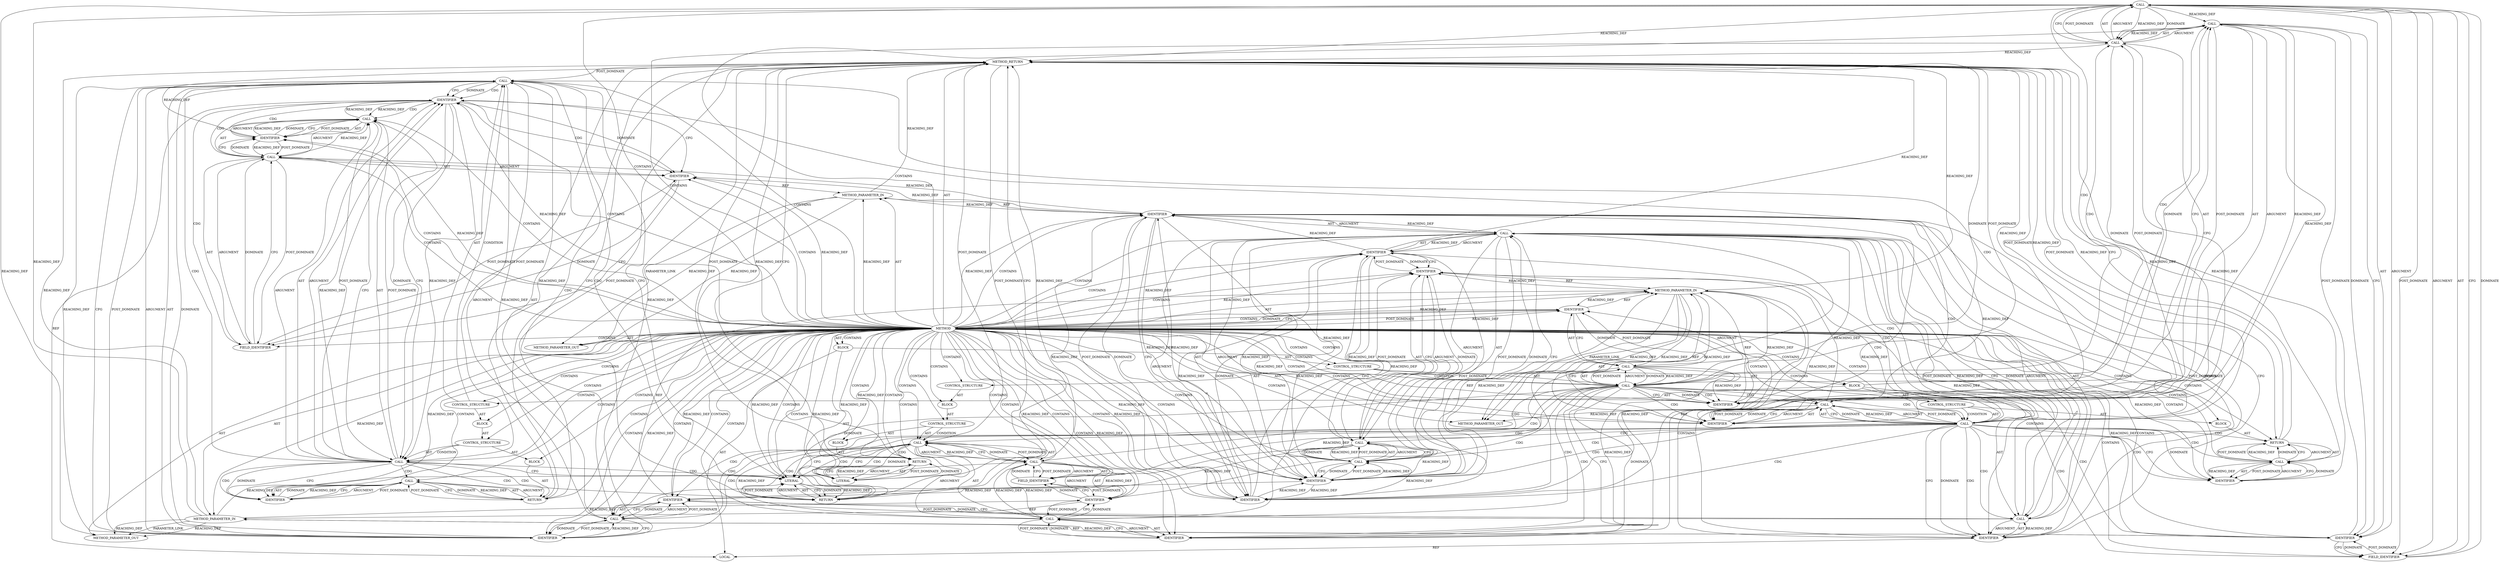 digraph {
  21655 [label=METHOD_PARAMETER_OUT ORDER=2 CODE="struct tls_msg *tlm" IS_VARIADIC=false COLUMN_NUMBER=56 LINE_NUMBER=1752 TYPE_FULL_NAME="tls_msg*" EVALUATION_STRATEGY="BY_VALUE" INDEX=2 NAME="tlm"]
  15660 [label=IDENTIFIER ORDER=1 ARGUMENT_INDEX=1 CODE="err" COLUMN_NUMBER=8 LINE_NUMBER=1765 TYPE_FULL_NAME="int" NAME="err"]
  15661 [label=CALL ORDER=2 ARGUMENT_INDEX=2 CODE="msg->msg_flags & MSG_CTRUNC" COLUMN_NUMBER=15 METHOD_FULL_NAME="<operator>.and" LINE_NUMBER=1765 TYPE_FULL_NAME="<empty>" DISPATCH_TYPE="STATIC_DISPATCH" SIGNATURE="" NAME="<operator>.and"]
  15653 [label=CALL ORDER=1 ARGUMENT_INDEX=-1 CODE="*control != TLS_RECORD_TYPE_DATA" COLUMN_NUMBER=7 METHOD_FULL_NAME="<operator>.notEquals" LINE_NUMBER=1764 TYPE_FULL_NAME="<empty>" DISPATCH_TYPE="STATIC_DISPATCH" SIGNATURE="" NAME="<operator>.notEquals"]
  15629 [label=CALL ORDER=1 ARGUMENT_INDEX=1 CODE="*control" COLUMN_NUMBER=3 METHOD_FULL_NAME="<operator>.indirection" LINE_NUMBER=1758 TYPE_FULL_NAME="<empty>" DISPATCH_TYPE="STATIC_DISPATCH" SIGNATURE="" NAME="<operator>.indirection"]
  15662 [label=CALL ORDER=1 ARGUMENT_INDEX=1 CODE="msg->msg_flags" COLUMN_NUMBER=15 METHOD_FULL_NAME="<operator>.indirectFieldAccess" LINE_NUMBER=1765 TYPE_FULL_NAME="<empty>" DISPATCH_TYPE="STATIC_DISPATCH" SIGNATURE="" NAME="<operator>.indirectFieldAccess"]
  15652 [label=CONTROL_STRUCTURE CONTROL_STRUCTURE_TYPE="IF" ORDER=4 PARSER_TYPE_NAME="CASTIfStatement" ARGUMENT_INDEX=-1 CODE="if (*control != TLS_RECORD_TYPE_DATA)" COLUMN_NUMBER=3 LINE_NUMBER=1764]
  15678 [label=FIELD_IDENTIFIER ORDER=2 ARGUMENT_INDEX=2 CODE="control" COLUMN_NUMBER=25 LINE_NUMBER=1768 CANONICAL_NAME="control"]
  15664 [label=FIELD_IDENTIFIER ORDER=2 ARGUMENT_INDEX=2 CODE="msg_flags" COLUMN_NUMBER=15 LINE_NUMBER=1765 CANONICAL_NAME="msg_flags"]
  15639 [label=RETURN ORDER=1 ARGUMENT_INDEX=1 CODE="return -EBADMSG;" COLUMN_NUMBER=4 LINE_NUMBER=1760]
  15623 [label=CONTROL_STRUCTURE CONTROL_STRUCTURE_TYPE="IF" ORDER=2 PARSER_TYPE_NAME="CASTIfStatement" ARGUMENT_INDEX=-1 CODE="if (!*control)" COLUMN_NUMBER=2 LINE_NUMBER=1757]
  15647 [label=IDENTIFIER ORDER=3 ARGUMENT_INDEX=3 CODE="TLS_GET_RECORD_TYPE" COLUMN_NUMBER=32 LINE_NUMBER=1762 TYPE_FULL_NAME="ANY" NAME="TLS_GET_RECORD_TYPE"]
  15634 [label=CONTROL_STRUCTURE CONTROL_STRUCTURE_TYPE="IF" ORDER=2 PARSER_TYPE_NAME="CASTIfStatement" ARGUMENT_INDEX=-1 CODE="if (!*control)" COLUMN_NUMBER=3 LINE_NUMBER=1759]
  15649 [label=CALL ORDER=1 ARGUMENT_INDEX=1 CODE="*control" COLUMN_NUMBER=18 METHOD_FULL_NAME="<operator>.indirection" LINE_NUMBER=1763 TYPE_FULL_NAME="<empty>" DISPATCH_TYPE="STATIC_DISPATCH" SIGNATURE="" NAME="<operator>.indirection"]
  15680 [label=RETURN ORDER=1 ARGUMENT_INDEX=-1 CODE="return 0;" COLUMN_NUMBER=3 LINE_NUMBER=1769]
  15650 [label=IDENTIFIER ORDER=1 ARGUMENT_INDEX=1 CODE="control" COLUMN_NUMBER=19 LINE_NUMBER=1763 TYPE_FULL_NAME="u8*" NAME="control"]
  15656 [label=IDENTIFIER ORDER=2 ARGUMENT_INDEX=2 CODE="TLS_RECORD_TYPE_DATA" COLUMN_NUMBER=19 LINE_NUMBER=1764 TYPE_FULL_NAME="ANY" NAME="TLS_RECORD_TYPE_DATA"]
  15670 [label=CONTROL_STRUCTURE CONTROL_STRUCTURE_TYPE="ELSE" ORDER=3 PARSER_TYPE_NAME="CASTIfStatement" ARGUMENT_INDEX=-1 CODE="else" COLUMN_NUMBER=9 LINE_NUMBER=1768]
  15659 [label=CALL ORDER=1 ARGUMENT_INDEX=-1 CODE="err || msg->msg_flags & MSG_CTRUNC" COLUMN_NUMBER=8 METHOD_FULL_NAME="<operator>.logicalOr" LINE_NUMBER=1765 TYPE_FULL_NAME="<empty>" DISPATCH_TYPE="STATIC_DISPATCH" SIGNATURE="" NAME="<operator>.logicalOr"]
  15677 [label=IDENTIFIER ORDER=1 ARGUMENT_INDEX=1 CODE="tlm" COLUMN_NUMBER=25 LINE_NUMBER=1768 TYPE_FULL_NAME="tls_msg*" NAME="tlm"]
  15681 [label=LITERAL ORDER=1 ARGUMENT_INDEX=-1 CODE="0" COLUMN_NUMBER=10 LINE_NUMBER=1769 TYPE_FULL_NAME="int"]
  15669 [label=IDENTIFIER ORDER=1 ARGUMENT_INDEX=1 CODE="EIO" COLUMN_NUMBER=13 LINE_NUMBER=1766 TYPE_FULL_NAME="ANY" NAME="EIO"]
  15648 [label=CALL ORDER=4 ARGUMENT_INDEX=4 CODE="sizeof(*control)" COLUMN_NUMBER=11 METHOD_FULL_NAME="<operator>.sizeOf" LINE_NUMBER=1763 TYPE_FULL_NAME="<empty>" DISPATCH_TYPE="STATIC_DISPATCH" SIGNATURE="" NAME="<operator>.sizeOf"]
  15624 [label=CALL ORDER=1 ARGUMENT_INDEX=-1 CODE="!*control" COLUMN_NUMBER=6 METHOD_FULL_NAME="<operator>.logicalNot" LINE_NUMBER=1757 TYPE_FULL_NAME="<empty>" DISPATCH_TYPE="STATIC_DISPATCH" SIGNATURE="" NAME="<operator>.logicalNot"]
  15676 [label=CALL ORDER=2 ARGUMENT_INDEX=2 CODE="tlm->control" COLUMN_NUMBER=25 METHOD_FULL_NAME="<operator>.indirectFieldAccess" LINE_NUMBER=1768 TYPE_FULL_NAME="<empty>" DISPATCH_TYPE="STATIC_DISPATCH" SIGNATURE="" NAME="<operator>.indirectFieldAccess"]
  15626 [label=IDENTIFIER ORDER=1 ARGUMENT_INDEX=1 CODE="control" COLUMN_NUMBER=8 LINE_NUMBER=1757 TYPE_FULL_NAME="u8*" NAME="control"]
  15643 [label=IDENTIFIER ORDER=1 ARGUMENT_INDEX=1 CODE="err" COLUMN_NUMBER=3 LINE_NUMBER=1762 TYPE_FULL_NAME="int" NAME="err"]
  15667 [label=RETURN ORDER=1 ARGUMENT_INDEX=1 CODE="return -EIO;" COLUMN_NUMBER=5 LINE_NUMBER=1766]
  15657 [label=BLOCK ORDER=2 ARGUMENT_INDEX=-1 CODE="{
			if (err || msg->msg_flags & MSG_CTRUNC)
				return -EIO;
		}" COLUMN_NUMBER=41 LINE_NUMBER=1764 TYPE_FULL_NAME="void"]
  15640 [label=CALL ORDER=1 ARGUMENT_INDEX=-1 CODE="-EBADMSG" COLUMN_NUMBER=11 METHOD_FULL_NAME="<operator>.minus" LINE_NUMBER=1760 TYPE_FULL_NAME="<empty>" DISPATCH_TYPE="STATIC_DISPATCH" SIGNATURE="" NAME="<operator>.minus"]
  15627 [label=BLOCK ORDER=2 ARGUMENT_INDEX=-1 CODE="{
		*control = tlm->control;
		if (!*control)
			return -EBADMSG;

		err = put_cmsg(msg, SOL_TLS, TLS_GET_RECORD_TYPE,
			       sizeof(*control), control);
		if (*control != TLS_RECORD_TYPE_DATA) {
			if (err || msg->msg_flags & MSG_CTRUNC)
				return -EIO;
		}
	}" COLUMN_NUMBER=17 LINE_NUMBER=1757 TYPE_FULL_NAME="void"]
  15674 [label=CALL ORDER=1 ARGUMENT_INDEX=1 CODE="*control" COLUMN_NUMBER=13 METHOD_FULL_NAME="<operator>.indirection" LINE_NUMBER=1768 TYPE_FULL_NAME="<empty>" DISPATCH_TYPE="STATIC_DISPATCH" SIGNATURE="" NAME="<operator>.indirection"]
  15628 [label=CALL ORDER=1 ARGUMENT_INDEX=-1 CODE="*control = tlm->control" COLUMN_NUMBER=3 METHOD_FULL_NAME="<operator>.assignment" LINE_NUMBER=1758 TYPE_FULL_NAME="<empty>" DISPATCH_TYPE="STATIC_DISPATCH" SIGNATURE="" NAME="<operator>.assignment"]
  15683 [label=LITERAL ORDER=1 ARGUMENT_INDEX=-1 CODE="1" COLUMN_NUMBER=9 LINE_NUMBER=1772 TYPE_FULL_NAME="int"]
  15618 [label=METHOD_PARAMETER_IN ORDER=1 CODE="struct msghdr *msg" IS_VARIADIC=false COLUMN_NUMBER=36 LINE_NUMBER=1752 TYPE_FULL_NAME="msghdr*" EVALUATION_STRATEGY="BY_VALUE" INDEX=1 NAME="msg"]
  15631 [label=CALL ORDER=2 ARGUMENT_INDEX=2 CODE="tlm->control" COLUMN_NUMBER=14 METHOD_FULL_NAME="<operator>.indirectFieldAccess" LINE_NUMBER=1758 TYPE_FULL_NAME="<empty>" DISPATCH_TYPE="STATIC_DISPATCH" SIGNATURE="" NAME="<operator>.indirectFieldAccess"]
  15621 [label=BLOCK ORDER=4 ARGUMENT_INDEX=-1 CODE="{
	int err;

	if (!*control) {
		*control = tlm->control;
		if (!*control)
			return -EBADMSG;

		err = put_cmsg(msg, SOL_TLS, TLS_GET_RECORD_TYPE,
			       sizeof(*control), control);
		if (*control != TLS_RECORD_TYPE_DATA) {
			if (err || msg->msg_flags & MSG_CTRUNC)
				return -EIO;
		}
	} else if (*control != tlm->control) {
		return 0;
	}

	return 1;
}" COLUMN_NUMBER=1 LINE_NUMBER=1754 TYPE_FULL_NAME="void"]
  15658 [label=CONTROL_STRUCTURE CONTROL_STRUCTURE_TYPE="IF" ORDER=1 PARSER_TYPE_NAME="CASTIfStatement" ARGUMENT_INDEX=-1 CODE="if (err || msg->msg_flags & MSG_CTRUNC)" COLUMN_NUMBER=4 LINE_NUMBER=1765]
  15668 [label=CALL ORDER=1 ARGUMENT_INDEX=-1 CODE="-EIO" COLUMN_NUMBER=12 METHOD_FULL_NAME="<operator>.minus" LINE_NUMBER=1766 TYPE_FULL_NAME="<empty>" DISPATCH_TYPE="STATIC_DISPATCH" SIGNATURE="" NAME="<operator>.minus"]
  21656 [label=METHOD_PARAMETER_OUT ORDER=3 CODE="u8 *control" IS_VARIADIC=false COLUMN_NUMBER=8 LINE_NUMBER=1753 TYPE_FULL_NAME="u8*" EVALUATION_STRATEGY="BY_VALUE" INDEX=3 NAME="control"]
  15651 [label=IDENTIFIER ORDER=5 ARGUMENT_INDEX=5 CODE="control" COLUMN_NUMBER=29 LINE_NUMBER=1763 TYPE_FULL_NAME="u8*" NAME="control"]
  15625 [label=CALL ORDER=1 ARGUMENT_INDEX=1 CODE="*control" COLUMN_NUMBER=7 METHOD_FULL_NAME="<operator>.indirection" LINE_NUMBER=1757 TYPE_FULL_NAME="<empty>" DISPATCH_TYPE="STATIC_DISPATCH" SIGNATURE="" NAME="<operator>.indirection"]
  15682 [label=RETURN ORDER=3 ARGUMENT_INDEX=-1 CODE="return 1;" COLUMN_NUMBER=2 LINE_NUMBER=1772]
  15663 [label=IDENTIFIER ORDER=1 ARGUMENT_INDEX=1 CODE="msg" COLUMN_NUMBER=15 LINE_NUMBER=1765 TYPE_FULL_NAME="msghdr*" NAME="msg"]
  15646 [label=IDENTIFIER ORDER=2 ARGUMENT_INDEX=2 CODE="SOL_TLS" COLUMN_NUMBER=23 LINE_NUMBER=1762 TYPE_FULL_NAME="ANY" NAME="SOL_TLS"]
  15642 [label=CALL ORDER=3 ARGUMENT_INDEX=-1 CODE="err = put_cmsg(msg, SOL_TLS, TLS_GET_RECORD_TYPE,
			       sizeof(*control), control)" COLUMN_NUMBER=3 METHOD_FULL_NAME="<operator>.assignment" LINE_NUMBER=1762 TYPE_FULL_NAME="<empty>" DISPATCH_TYPE="STATIC_DISPATCH" SIGNATURE="" NAME="<operator>.assignment"]
  15622 [label=LOCAL ORDER=1 CODE="int err" COLUMN_NUMBER=6 LINE_NUMBER=1755 TYPE_FULL_NAME="int" NAME="err"]
  15635 [label=CALL ORDER=1 ARGUMENT_INDEX=-1 CODE="!*control" COLUMN_NUMBER=7 METHOD_FULL_NAME="<operator>.logicalNot" LINE_NUMBER=1759 TYPE_FULL_NAME="<empty>" DISPATCH_TYPE="STATIC_DISPATCH" SIGNATURE="" NAME="<operator>.logicalNot"]
  15666 [label=BLOCK ORDER=2 ARGUMENT_INDEX=-1 CODE="<empty>" COLUMN_NUMBER=5 LINE_NUMBER=1766 TYPE_FULL_NAME="void"]
  15619 [label=METHOD_PARAMETER_IN ORDER=2 CODE="struct tls_msg *tlm" IS_VARIADIC=false COLUMN_NUMBER=56 LINE_NUMBER=1752 TYPE_FULL_NAME="tls_msg*" EVALUATION_STRATEGY="BY_VALUE" INDEX=2 NAME="tlm"]
  15671 [label=BLOCK ORDER=1 ARGUMENT_INDEX=-1 CODE="<empty>" COLUMN_NUMBER=9 LINE_NUMBER=1768 TYPE_FULL_NAME="void"]
  15637 [label=IDENTIFIER ORDER=1 ARGUMENT_INDEX=1 CODE="control" COLUMN_NUMBER=9 LINE_NUMBER=1759 TYPE_FULL_NAME="u8*" NAME="control"]
  15675 [label=IDENTIFIER ORDER=1 ARGUMENT_INDEX=1 CODE="control" COLUMN_NUMBER=14 LINE_NUMBER=1768 TYPE_FULL_NAME="u8*" NAME="control"]
  15684 [label=METHOD_RETURN ORDER=5 CODE="RET" COLUMN_NUMBER=1 LINE_NUMBER=1752 TYPE_FULL_NAME="int" EVALUATION_STRATEGY="BY_VALUE"]
  15638 [label=BLOCK ORDER=2 ARGUMENT_INDEX=-1 CODE="<empty>" COLUMN_NUMBER=4 LINE_NUMBER=1760 TYPE_FULL_NAME="void"]
  15633 [label=FIELD_IDENTIFIER ORDER=2 ARGUMENT_INDEX=2 CODE="control" COLUMN_NUMBER=14 LINE_NUMBER=1758 CANONICAL_NAME="control"]
  15679 [label=BLOCK ORDER=2 ARGUMENT_INDEX=-1 CODE="{
		return 0;
	}" COLUMN_NUMBER=39 LINE_NUMBER=1768 TYPE_FULL_NAME="void"]
  15632 [label=IDENTIFIER ORDER=1 ARGUMENT_INDEX=1 CODE="tlm" COLUMN_NUMBER=14 LINE_NUMBER=1758 TYPE_FULL_NAME="tls_msg*" NAME="tlm"]
  21654 [label=METHOD_PARAMETER_OUT ORDER=1 CODE="struct msghdr *msg" IS_VARIADIC=false COLUMN_NUMBER=36 LINE_NUMBER=1752 TYPE_FULL_NAME="msghdr*" EVALUATION_STRATEGY="BY_VALUE" INDEX=1 NAME="msg"]
  15636 [label=CALL ORDER=1 ARGUMENT_INDEX=1 CODE="*control" COLUMN_NUMBER=8 METHOD_FULL_NAME="<operator>.indirection" LINE_NUMBER=1759 TYPE_FULL_NAME="<empty>" DISPATCH_TYPE="STATIC_DISPATCH" SIGNATURE="" NAME="<operator>.indirection"]
  15665 [label=IDENTIFIER ORDER=2 ARGUMENT_INDEX=2 CODE="MSG_CTRUNC" COLUMN_NUMBER=32 LINE_NUMBER=1765 TYPE_FULL_NAME="ANY" NAME="MSG_CTRUNC"]
  15654 [label=CALL ORDER=1 ARGUMENT_INDEX=1 CODE="*control" COLUMN_NUMBER=7 METHOD_FULL_NAME="<operator>.indirection" LINE_NUMBER=1764 TYPE_FULL_NAME="<empty>" DISPATCH_TYPE="STATIC_DISPATCH" SIGNATURE="" NAME="<operator>.indirection"]
  15630 [label=IDENTIFIER ORDER=1 ARGUMENT_INDEX=1 CODE="control" COLUMN_NUMBER=4 LINE_NUMBER=1758 TYPE_FULL_NAME="u8*" NAME="control"]
  15641 [label=IDENTIFIER ORDER=1 ARGUMENT_INDEX=1 CODE="EBADMSG" COLUMN_NUMBER=12 LINE_NUMBER=1760 TYPE_FULL_NAME="ANY" NAME="EBADMSG"]
  15655 [label=IDENTIFIER ORDER=1 ARGUMENT_INDEX=1 CODE="control" COLUMN_NUMBER=8 LINE_NUMBER=1764 TYPE_FULL_NAME="u8*" NAME="control"]
  15673 [label=CALL ORDER=1 ARGUMENT_INDEX=-1 CODE="*control != tlm->control" COLUMN_NUMBER=13 METHOD_FULL_NAME="<operator>.notEquals" LINE_NUMBER=1768 TYPE_FULL_NAME="<empty>" DISPATCH_TYPE="STATIC_DISPATCH" SIGNATURE="" NAME="<operator>.notEquals"]
  15617 [label=METHOD COLUMN_NUMBER=1 LINE_NUMBER=1752 COLUMN_NUMBER_END=1 IS_EXTERNAL=false SIGNATURE="int tls_record_content_type (msghdr*,tls_msg*,u8*)" NAME="tls_record_content_type" AST_PARENT_TYPE="TYPE_DECL" AST_PARENT_FULL_NAME="tls_sw.c:<global>" ORDER=38 CODE="static int tls_record_content_type(struct msghdr *msg, struct tls_msg *tlm,
				   u8 *control)
{
	int err;

	if (!*control) {
		*control = tlm->control;
		if (!*control)
			return -EBADMSG;

		err = put_cmsg(msg, SOL_TLS, TLS_GET_RECORD_TYPE,
			       sizeof(*control), control);
		if (*control != TLS_RECORD_TYPE_DATA) {
			if (err || msg->msg_flags & MSG_CTRUNC)
				return -EIO;
		}
	} else if (*control != tlm->control) {
		return 0;
	}

	return 1;
}" FULL_NAME="tls_record_content_type" LINE_NUMBER_END=1773 FILENAME="tls_sw.c"]
  15645 [label=IDENTIFIER ORDER=1 ARGUMENT_INDEX=1 CODE="msg" COLUMN_NUMBER=18 LINE_NUMBER=1762 TYPE_FULL_NAME="msghdr*" NAME="msg"]
  15644 [label=CALL ORDER=2 ARGUMENT_INDEX=2 CODE="put_cmsg(msg, SOL_TLS, TLS_GET_RECORD_TYPE,
			       sizeof(*control), control)" COLUMN_NUMBER=9 METHOD_FULL_NAME="put_cmsg" LINE_NUMBER=1762 TYPE_FULL_NAME="<empty>" DISPATCH_TYPE="STATIC_DISPATCH" SIGNATURE="" NAME="put_cmsg"]
  15672 [label=CONTROL_STRUCTURE CONTROL_STRUCTURE_TYPE="IF" ORDER=1 PARSER_TYPE_NAME="CASTIfStatement" ARGUMENT_INDEX=1 CODE="if (*control != tlm->control)" COLUMN_NUMBER=9 LINE_NUMBER=1768]
  15620 [label=METHOD_PARAMETER_IN ORDER=3 CODE="u8 *control" IS_VARIADIC=false COLUMN_NUMBER=8 LINE_NUMBER=1753 TYPE_FULL_NAME="u8*" EVALUATION_STRATEGY="BY_VALUE" INDEX=3 NAME="control"]
  15625 -> 15624 [label=CFG ]
  15626 -> 15617 [label=POST_DOMINATE ]
  15672 -> 15679 [label=AST ]
  15641 -> 15684 [label=REACHING_DEF VARIABLE="EBADMSG"]
  15635 -> 15651 [label=CDG ]
  15635 -> 15639 [label=CDG ]
  15673 -> 15674 [label=AST ]
  15660 -> 15661 [label=REACHING_DEF VARIABLE="err"]
  15662 -> 15664 [label=POST_DOMINATE ]
  15635 -> 15645 [label=CDG ]
  15653 -> 15656 [label=POST_DOMINATE ]
  15661 -> 15665 [label=POST_DOMINATE ]
  15624 -> 15635 [label=CDG ]
  15659 -> 15683 [label=CFG ]
  15681 -> 15680 [label=DOMINATE ]
  15631 -> 15629 [label=REACHING_DEF VARIABLE="tlm->control"]
  15636 -> 15684 [label=REACHING_DEF VARIABLE="*control"]
  15673 -> 15674 [label=ARGUMENT ]
  15656 -> 15653 [label=DOMINATE ]
  15617 -> 15621 [label=CONTAINS ]
  15617 -> 15624 [label=CONTAINS ]
  15617 -> 15669 [label=REACHING_DEF VARIABLE=""]
  15628 -> 15637 [label=DOMINATE ]
  15624 -> 15629 [label=CDG ]
  15672 -> 15673 [label=CONDITION ]
  15633 -> 15632 [label=POST_DOMINATE ]
  15635 -> 15644 [label=CDG ]
  15628 -> 15637 [label=CFG ]
  15624 -> 15677 [label=CDG ]
  15668 -> 15667 [label=CFG ]
  15683 -> 15682 [label=CFG ]
  15617 -> 15642 [label=CONTAINS ]
  15617 -> 15646 [label=CONTAINS ]
  15645 -> 15662 [label=REACHING_DEF VARIABLE="msg"]
  15646 -> 15645 [label=REACHING_DEF VARIABLE="SOL_TLS"]
  15617 -> 15631 [label=CONTAINS ]
  15617 -> 15640 [label=CONTAINS ]
  15648 -> 15651 [label=CFG ]
  15651 -> 15646 [label=REACHING_DEF VARIABLE="control"]
  15651 -> 15648 [label=POST_DOMINATE ]
  15661 -> 15660 [label=REACHING_DEF VARIABLE="msg->msg_flags & MSG_CTRUNC"]
  15628 -> 15631 [label=POST_DOMINATE ]
  15646 -> 15647 [label=DOMINATE ]
  15625 -> 15626 [label=POST_DOMINATE ]
  15636 -> 15635 [label=CFG ]
  15620 -> 15675 [label=REACHING_DEF VARIABLE="control"]
  15674 -> 15677 [label=CFG ]
  15663 -> 15664 [label=CFG ]
  15645 -> 15643 [label=POST_DOMINATE ]
  15628 -> 15631 [label=AST ]
  15684 -> 15653 [label=POST_DOMINATE ]
  15680 -> 15684 [label=REACHING_DEF VARIABLE="<RET>"]
  15644 -> 15651 [label=ARGUMENT ]
  15624 -> 15636 [label=CDG ]
  15635 -> 15643 [label=CFG ]
  15651 -> 15648 [label=REACHING_DEF VARIABLE="control"]
  15631 -> 15633 [label=POST_DOMINATE ]
  15644 -> 15647 [label=AST ]
  15668 -> 15667 [label=DOMINATE ]
  15629 -> 15630 [label=POST_DOMINATE ]
  15645 -> 15651 [label=REACHING_DEF VARIABLE="msg"]
  15649 -> 15650 [label=ARGUMENT ]
  15680 -> 15684 [label=CFG ]
  15636 -> 15650 [label=REACHING_DEF VARIABLE="*control"]
  15639 -> 15640 [label=ARGUMENT ]
  15617 -> 15629 [label=CONTAINS ]
  15661 -> 15662 [label=AST ]
  15617 -> 15620 [label=AST ]
  15684 -> 15659 [label=POST_DOMINATE ]
  15641 -> 15640 [label=CFG ]
  15676 -> 15677 [label=ARGUMENT ]
  15618 -> 15645 [label=REACHING_DEF VARIABLE="msg"]
  15676 -> 15673 [label=REACHING_DEF VARIABLE="tlm->control"]
  15661 -> 15659 [label=REACHING_DEF VARIABLE="msg->msg_flags & MSG_CTRUNC"]
  15617 -> 15626 [label=REACHING_DEF VARIABLE=""]
  15617 -> 15632 [label=REACHING_DEF VARIABLE=""]
  15631 -> 15632 [label=AST ]
  15617 -> 15645 [label=CONTAINS ]
  15617 -> 15682 [label=CONTAINS ]
  15635 -> 15641 [label=CDG ]
  15629 -> 15630 [label=AST ]
  15645 -> 15618 [label=REF ]
  15617 -> 15665 [label=CONTAINS ]
  15617 -> 15684 [label=AST ]
  15620 -> 21656 [label=PARAMETER_LINK ]
  15668 -> 15669 [label=AST ]
  15617 -> 15626 [label=CONTAINS ]
  15659 -> 15667 [label=CDG ]
  15643 -> 15660 [label=REACHING_DEF VARIABLE="err"]
  15650 -> 15649 [label=DOMINATE ]
  15647 -> 15644 [label=REACHING_DEF VARIABLE="TLS_GET_RECORD_TYPE"]
  15684 -> 15624 [label=POST_DOMINATE ]
  15624 -> 15625 [label=AST ]
  15635 -> 15656 [label=CDG ]
  15629 -> 15632 [label=DOMINATE ]
  15621 -> 15682 [label=AST ]
  15646 -> 15648 [label=REACHING_DEF VARIABLE="SOL_TLS"]
  15649 -> 15648 [label=CFG ]
  15636 -> 21656 [label=REACHING_DEF VARIABLE="*control"]
  15679 -> 15680 [label=AST ]
  15660 -> 15663 [label=CFG ]
  15673 -> 15676 [label=ARGUMENT ]
  15659 -> 15668 [label=CDG ]
  15624 -> 15631 [label=CDG ]
  15624 -> 15628 [label=CDG ]
  15653 -> 15659 [label=CDG ]
  15662 -> 15663 [label=ARGUMENT ]
  15617 -> 15668 [label=CONTAINS ]
  15617 -> 15651 [label=REACHING_DEF VARIABLE=""]
  15644 -> 15643 [label=REACHING_DEF VARIABLE="put_cmsg(msg, SOL_TLS, TLS_GET_RECORD_TYPE,
			       sizeof(*control), control)"]
  15619 -> 21655 [label=PARAMETER_LINK ]
  15618 -> 15684 [label=REACHING_DEF VARIABLE="msg"]
  15648 -> 15649 [label=POST_DOMINATE ]
  15624 -> 15675 [label=CDG ]
  15652 -> 15653 [label=AST ]
  15631 -> 15633 [label=ARGUMENT ]
  15631 -> 15628 [label=CFG ]
  15619 -> 15676 [label=REACHING_DEF VARIABLE="tlm"]
  15649 -> 15655 [label=REACHING_DEF VARIABLE="*control"]
  15668 -> 15667 [label=REACHING_DEF VARIABLE="-EIO"]
  15652 -> 15657 [label=AST ]
  15654 -> 15655 [label=ARGUMENT ]
  15635 -> 15654 [label=CDG ]
  15617 -> 15681 [label=CONTAINS ]
  15673 -> 15683 [label=CDG ]
  15655 -> 15654 [label=CFG ]
  15642 -> 15644 [label=ARGUMENT ]
  15620 -> 15630 [label=REACHING_DEF VARIABLE="control"]
  15654 -> 15653 [label=REACHING_DEF VARIABLE="*control"]
  15658 -> 15659 [label=AST ]
  15684 -> 15635 [label=POST_DOMINATE ]
  15617 -> 15680 [label=REACHING_DEF VARIABLE=""]
  15636 -> 15637 [label=ARGUMENT ]
  15624 -> 15683 [label=DOMINATE ]
  15617 -> 15654 [label=CONTAINS ]
  15624 -> 15630 [label=CFG ]
  15644 -> 15646 [label=AST ]
  15682 -> 15683 [label=POST_DOMINATE ]
  15661 -> 15659 [label=CFG ]
  15640 -> 15684 [label=REACHING_DEF VARIABLE="-EBADMSG"]
  15629 -> 15628 [label=REACHING_DEF VARIABLE="*control"]
  15617 -> 15630 [label=REACHING_DEF VARIABLE=""]
  15629 -> 15636 [label=REACHING_DEF VARIABLE="*control"]
  15660 -> 15659 [label=DOMINATE ]
  15675 -> 15620 [label=REF ]
  15648 -> 15651 [label=DOMINATE ]
  15617 -> 15683 [label=CONTAINS ]
  15638 -> 15639 [label=AST ]
  15624 -> 15637 [label=CDG ]
  15659 -> 15660 [label=AST ]
  15651 -> 15644 [label=REACHING_DEF VARIABLE="control"]
  15640 -> 15641 [label=AST ]
  15633 -> 15631 [label=CFG ]
  15662 -> 15665 [label=CFG ]
  15653 -> 15660 [label=DOMINATE ]
  15653 -> 15654 [label=AST ]
  15617 -> 15660 [label=REACHING_DEF VARIABLE=""]
  15668 -> 15669 [label=ARGUMENT ]
  15617 -> 15639 [label=CONTAINS ]
  15624 -> 15676 [label=CDG ]
  15667 -> 15668 [label=AST ]
  15647 -> 15650 [label=DOMINATE ]
  15618 -> 21654 [label=REACHING_DEF VARIABLE="msg"]
  15618 -> 21654 [label=REACHING_DEF VARIABLE="msg"]
  15631 -> 15633 [label=AST ]
  15647 -> 15646 [label=REACHING_DEF VARIABLE="TLS_GET_RECORD_TYPE"]
  15617 -> 15662 [label=CONTAINS ]
  15660 -> 15665 [label=CDG ]
  15630 -> 15629 [label=DOMINATE ]
  15617 -> 15682 [label=REACHING_DEF VARIABLE=""]
  15634 -> 15635 [label=AST ]
  15659 -> 15669 [label=CFG ]
  15684 -> 15680 [label=POST_DOMINATE ]
  15617 -> 15637 [label=REACHING_DEF VARIABLE=""]
  15647 -> 15648 [label=REACHING_DEF VARIABLE="TLS_GET_RECORD_TYPE"]
  15617 -> 15651 [label=CONTAINS ]
  15617 -> 15659 [label=CONTAINS ]
  15643 -> 15622 [label=REF ]
  15636 -> 15637 [label=POST_DOMINATE ]
  15624 -> 15632 [label=CDG ]
  15625 -> 15626 [label=ARGUMENT ]
  15684 -> 15667 [label=POST_DOMINATE ]
  15646 -> 15647 [label=CFG ]
  15621 -> 15622 [label=AST ]
  15675 -> 15674 [label=DOMINATE ]
  15650 -> 15620 [label=REF ]
  15617 -> 15660 [label=CONTAINS ]
  15677 -> 15619 [label=REF ]
  15617 -> 15632 [label=CONTAINS ]
  15617 -> 15679 [label=CONTAINS ]
  15617 -> 15655 [label=CONTAINS ]
  15658 -> 15666 [label=AST ]
  15629 -> 15630 [label=ARGUMENT ]
  15642 -> 15643 [label=AST ]
  15635 -> 15648 [label=CDG ]
  15617 -> 15649 [label=CONTAINS ]
  15617 -> 15669 [label=CONTAINS ]
  15617 -> 15681 [label=REACHING_DEF VARIABLE=""]
  15625 -> 15624 [label=DOMINATE ]
  15617 -> 15680 [label=CONTAINS ]
  15681 -> 15680 [label=CFG ]
  15646 -> 15644 [label=REACHING_DEF VARIABLE="SOL_TLS"]
  15636 -> 15635 [label=REACHING_DEF VARIABLE="*control"]
  15653 -> 15660 [label=CDG ]
  15617 -> 15636 [label=CONTAINS ]
  15634 -> 15635 [label=CONDITION ]
  15632 -> 15633 [label=DOMINATE ]
  15624 -> 15630 [label=DOMINATE ]
  15660 -> 15663 [label=CDG ]
  15617 -> 15618 [label=REACHING_DEF VARIABLE=""]
  15665 -> 15661 [label=REACHING_DEF VARIABLE="MSG_CTRUNC"]
  15644 -> 15642 [label=REACHING_DEF VARIABLE="put_cmsg(msg, SOL_TLS, TLS_GET_RECORD_TYPE,
			       sizeof(*control), control)"]
  15659 -> 15660 [label=ARGUMENT ]
  15683 -> 15682 [label=DOMINATE ]
  15640 -> 15639 [label=REACHING_DEF VARIABLE="-EBADMSG"]
  15660 -> 15664 [label=CDG ]
  15647 -> 15646 [label=POST_DOMINATE ]
  15653 -> 15654 [label=ARGUMENT ]
  15667 -> 15684 [label=REACHING_DEF VARIABLE="<RET>"]
  15619 -> 15632 [label=REACHING_DEF VARIABLE="tlm"]
  15625 -> 15675 [label=REACHING_DEF VARIABLE="*control"]
  15635 -> 15642 [label=CDG ]
  15659 -> 15669 [label=DOMINATE ]
  15617 -> 15621 [label=AST ]
  15653 -> 15660 [label=CFG ]
  15619 -> 15684 [label=REACHING_DEF VARIABLE="tlm"]
  15617 -> 15667 [label=CONTAINS ]
  15654 -> 15656 [label=CFG ]
  15655 -> 15654 [label=DOMINATE ]
  15617 -> 15628 [label=CONTAINS ]
  15628 -> 15629 [label=AST ]
  15640 -> 15641 [label=POST_DOMINATE ]
  15623 -> 15624 [label=AST ]
  15655 -> 15620 [label=REF ]
  15660 -> 15659 [label=CFG ]
  15617 -> 15634 [label=CONTAINS ]
  15639 -> 15684 [label=REACHING_DEF VARIABLE="<RET>"]
  15668 -> 15669 [label=POST_DOMINATE ]
  15625 -> 15624 [label=REACHING_DEF VARIABLE="*control"]
  15672 -> 15673 [label=AST ]
  15647 -> 15650 [label=CFG ]
  15642 -> 15644 [label=AST ]
  15654 -> 15655 [label=POST_DOMINATE ]
  15670 -> 15671 [label=AST ]
  15660 -> 15661 [label=CDG ]
  15643 -> 15645 [label=DOMINATE ]
  15674 -> 15675 [label=ARGUMENT ]
  15626 -> 15625 [label=CFG ]
  15635 -> 15647 [label=CDG ]
  15684 -> 15682 [label=POST_DOMINATE ]
  15617 -> 15665 [label=REACHING_DEF VARIABLE=""]
  15617 -> 15625 [label=CONTAINS ]
  15647 -> 15651 [label=REACHING_DEF VARIABLE="TLS_GET_RECORD_TYPE"]
  15675 -> 15674 [label=CFG ]
  15635 -> 15641 [label=CFG ]
  15663 -> 15618 [label=REF ]
  15632 -> 15619 [label=REF ]
  15635 -> 15643 [label=DOMINATE ]
  15682 -> 15683 [label=ARGUMENT ]
  15620 -> 15684 [label=REACHING_DEF VARIABLE="control"]
  15642 -> 15644 [label=POST_DOMINATE ]
  15623 -> 15624 [label=CONDITION ]
  15641 -> 15640 [label=DOMINATE ]
  15617 -> 15663 [label=CONTAINS ]
  15657 -> 15658 [label=AST ]
  15660 -> 15659 [label=REACHING_DEF VARIABLE="err"]
  15678 -> 15676 [label=DOMINATE ]
  15624 -> 15625 [label=POST_DOMINATE ]
  15656 -> 15654 [label=POST_DOMINATE ]
  15617 -> 15658 [label=CONTAINS ]
  15617 -> 15678 [label=CONTAINS ]
  15617 -> 15656 [label=CONTAINS ]
  15661 -> 15662 [label=ARGUMENT ]
  15648 -> 15649 [label=AST ]
  15624 -> 15673 [label=CDG ]
  15665 -> 15661 [label=DOMINATE ]
  15659 -> 15661 [label=AST ]
  15648 -> 15649 [label=ARGUMENT ]
  15626 -> 15625 [label=DOMINATE ]
  15640 -> 15641 [label=ARGUMENT ]
  15617 -> 15637 [label=CONTAINS ]
  15624 -> 15675 [label=CFG ]
  15632 -> 15629 [label=POST_DOMINATE ]
  15645 -> 15646 [label=REACHING_DEF VARIABLE="msg"]
  15617 -> 15619 [label=AST ]
  15625 -> 15674 [label=REACHING_DEF VARIABLE="*control"]
  15650 -> 15647 [label=POST_DOMINATE ]
  15673 -> 15681 [label=CDG ]
  15637 -> 15636 [label=DOMINATE ]
  15677 -> 15678 [label=DOMINATE ]
  15663 -> 15664 [label=DOMINATE ]
  15653 -> 15656 [label=ARGUMENT ]
  15637 -> 15620 [label=REF ]
  15624 -> 15684 [label=DOMINATE ]
  15682 -> 15684 [label=CFG ]
  15667 -> 15684 [label=CFG ]
  15635 -> 15640 [label=CDG ]
  15662 -> 15661 [label=REACHING_DEF VARIABLE="msg->msg_flags"]
  15649 -> 15651 [label=REACHING_DEF VARIABLE="*control"]
  15654 -> 15656 [label=DOMINATE ]
  15664 -> 15662 [label=DOMINATE ]
  15656 -> 15653 [label=REACHING_DEF VARIABLE="TLS_RECORD_TYPE_DATA"]
  15669 -> 15668 [label=DOMINATE ]
  15620 -> 15626 [label=REACHING_DEF VARIABLE="control"]
  15674 -> 15673 [label=REACHING_DEF VARIABLE="*control"]
  15620 -> 15650 [label=REACHING_DEF VARIABLE="control"]
  15617 -> 15633 [label=CONTAINS ]
  15645 -> 15646 [label=DOMINATE ]
  15617 -> 15677 [label=REACHING_DEF VARIABLE=""]
  15627 -> 15642 [label=AST ]
  15632 -> 15633 [label=CFG ]
  15617 -> 15652 [label=CONTAINS ]
  15664 -> 15663 [label=POST_DOMINATE ]
  15617 -> 15673 [label=CONTAINS ]
  15621 -> 15623 [label=AST ]
  15678 -> 15677 [label=POST_DOMINATE ]
  15662 -> 15663 [label=AST ]
  15635 -> 15636 [label=ARGUMENT ]
  15673 -> 15683 [label=CFG ]
  15642 -> 15655 [label=DOMINATE ]
  15680 -> 15681 [label=ARGUMENT ]
  15620 -> 21656 [label=REACHING_DEF VARIABLE="control"]
  15620 -> 21656 [label=REACHING_DEF VARIABLE="control"]
  15617 -> 15674 [label=CONTAINS ]
  15617 -> 15619 [label=REACHING_DEF VARIABLE=""]
  15617 -> 15647 [label=REACHING_DEF VARIABLE=""]
  15646 -> 15651 [label=REACHING_DEF VARIABLE="SOL_TLS"]
  15660 -> 15622 [label=REF ]
  15644 -> 15648 [label=ARGUMENT ]
  15617 -> 15655 [label=REACHING_DEF VARIABLE=""]
  15658 -> 15659 [label=CONDITION ]
  15617 -> 15666 [label=CONTAINS ]
  15674 -> 15675 [label=AST ]
  15676 -> 15678 [label=POST_DOMINATE ]
  15631 -> 15628 [label=REACHING_DEF VARIABLE="tlm->control"]
  15635 -> 15650 [label=CDG ]
  15617 -> 15638 [label=CONTAINS ]
  15644 -> 15642 [label=DOMINATE ]
  15646 -> 15645 [label=POST_DOMINATE ]
  15640 -> 15639 [label=DOMINATE ]
  15644 -> 15651 [label=AST ]
  15623 -> 15670 [label=AST ]
  15662 -> 15665 [label=DOMINATE ]
  15630 -> 15620 [label=REF ]
  15633 -> 15631 [label=DOMINATE ]
  15631 -> 15684 [label=REACHING_DEF VARIABLE="tlm->control"]
  15649 -> 15648 [label=DOMINATE ]
  15660 -> 15663 [label=DOMINATE ]
  15637 -> 15628 [label=POST_DOMINATE ]
  15647 -> 15684 [label=REACHING_DEF VARIABLE="TLS_GET_RECORD_TYPE"]
  15627 -> 15634 [label=AST ]
  15642 -> 15655 [label=CFG ]
  15644 -> 15645 [label=AST ]
  15617 -> 15630 [label=CONTAINS ]
  15650 -> 15649 [label=CFG ]
  15667 -> 15668 [label=ARGUMENT ]
  15617 -> 15661 [label=CONTAINS ]
  15680 -> 15681 [label=AST ]
  15635 -> 15646 [label=CDG ]
  15617 -> 15683 [label=REACHING_DEF VARIABLE=""]
  15624 -> 15678 [label=CDG ]
  15656 -> 15653 [label=CFG ]
  15673 -> 15681 [label=DOMINATE ]
  15649 -> 15650 [label=POST_DOMINATE ]
  15617 -> 15653 [label=CONTAINS ]
  15659 -> 15661 [label=POST_DOMINATE ]
  15617 -> 21654 [label=AST ]
  15640 -> 15639 [label=CFG ]
  15676 -> 15678 [label=AST ]
  15669 -> 15668 [label=REACHING_DEF VARIABLE="EIO"]
  15651 -> 15644 [label=DOMINATE ]
  15683 -> 15682 [label=REACHING_DEF VARIABLE="1"]
  15676 -> 15678 [label=ARGUMENT ]
  15653 -> 15683 [label=CDG ]
  15678 -> 15676 [label=CFG ]
  15651 -> 15620 [label=REF ]
  15635 -> 15649 [label=CDG ]
  15660 -> 15662 [label=CDG ]
  15665 -> 15684 [label=REACHING_DEF VARIABLE="MSG_CTRUNC"]
  15637 -> 15636 [label=CFG ]
  15651 -> 15655 [label=REACHING_DEF VARIABLE="control"]
  15666 -> 15667 [label=AST ]
  15677 -> 15674 [label=POST_DOMINATE ]
  15617 -> 15623 [label=CONTAINS ]
  15635 -> 15641 [label=DOMINATE ]
  15635 -> 15643 [label=CDG ]
  15628 -> 15684 [label=REACHING_DEF VARIABLE="*control = tlm->control"]
  15649 -> 15648 [label=REACHING_DEF VARIABLE="*control"]
  15629 -> 15632 [label=CFG ]
  15645 -> 15648 [label=REACHING_DEF VARIABLE="msg"]
  15643 -> 15642 [label=REACHING_DEF VARIABLE="err"]
  15674 -> 15675 [label=POST_DOMINATE ]
  15641 -> 15640 [label=REACHING_DEF VARIABLE="EBADMSG"]
  15619 -> 21655 [label=REACHING_DEF VARIABLE="tlm"]
  15619 -> 21655 [label=REACHING_DEF VARIABLE="tlm"]
  15653 -> 15683 [label=CFG ]
  15681 -> 15680 [label=REACHING_DEF VARIABLE="0"]
  15624 -> 15633 [label=CDG ]
  15653 -> 15682 [label=CDG ]
  15617 -> 15648 [label=CONTAINS ]
  15617 -> 15670 [label=CONTAINS ]
  15620 -> 15637 [label=REACHING_DEF VARIABLE="control"]
  15649 -> 15650 [label=AST ]
  15665 -> 15661 [label=CFG ]
  15624 -> 15630 [label=CDG ]
  15617 -> 15650 [label=CONTAINS ]
  15617 -> 15646 [label=REACHING_DEF VARIABLE=""]
  15629 -> 15637 [label=REACHING_DEF VARIABLE="*control"]
  15623 -> 15627 [label=AST ]
  15630 -> 15629 [label=CFG ]
  15617 -> 15677 [label=CONTAINS ]
  15625 -> 15630 [label=REACHING_DEF VARIABLE="*control"]
  15617 -> 15671 [label=CONTAINS ]
  15644 -> 15648 [label=AST ]
  15628 -> 15631 [label=ARGUMENT ]
  15617 -> 15664 [label=CONTAINS ]
  15645 -> 15663 [label=REACHING_DEF VARIABLE="msg"]
  15673 -> 15682 [label=CDG ]
  15617 -> 15643 [label=CONTAINS ]
  15635 -> 15636 [label=POST_DOMINATE ]
  15673 -> 15681 [label=CFG ]
  15676 -> 15673 [label=CFG ]
  15651 -> 15644 [label=CFG ]
  15627 -> 15628 [label=AST ]
  15659 -> 15669 [label=CDG ]
  15659 -> 15661 [label=ARGUMENT ]
  15618 -> 21654 [label=PARAMETER_LINK ]
  15644 -> 15647 [label=ARGUMENT ]
  15659 -> 15683 [label=CDG ]
  15661 -> 15665 [label=AST ]
  15624 -> 15674 [label=CDG ]
  15667 -> 15668 [label=POST_DOMINATE ]
  15645 -> 15646 [label=CFG ]
  15617 -> 15641 [label=REACHING_DEF VARIABLE=""]
  15617 -> 15663 [label=REACHING_DEF VARIABLE=""]
  15628 -> 15629 [label=ARGUMENT ]
  15627 -> 15652 [label=AST ]
  15676 -> 15677 [label=AST ]
  15661 -> 15665 [label=ARGUMENT ]
  15659 -> 15660 [label=POST_DOMINATE ]
  15617 -> 15626 [label=DOMINATE ]
  15635 -> 15636 [label=AST ]
  15665 -> 15662 [label=POST_DOMINATE ]
  15674 -> 15677 [label=DOMINATE ]
  15634 -> 15638 [label=AST ]
  15656 -> 15684 [label=REACHING_DEF VARIABLE="TLS_RECORD_TYPE_DATA"]
  15617 -> 15650 [label=REACHING_DEF VARIABLE=""]
  15680 -> 15681 [label=POST_DOMINATE ]
  15647 -> 15645 [label=REACHING_DEF VARIABLE="TLS_GET_RECORD_TYPE"]
  15673 -> 15676 [label=POST_DOMINATE ]
  15673 -> 15676 [label=AST ]
  15664 -> 15662 [label=CFG ]
  15617 -> 15641 [label=CONTAINS ]
  15617 -> 15657 [label=CONTAINS ]
  15617 -> 15676 [label=CONTAINS ]
  15642 -> 15643 [label=ARGUMENT ]
  15617 -> 15645 [label=REACHING_DEF VARIABLE=""]
  15643 -> 15645 [label=CFG ]
  15682 -> 15684 [label=REACHING_DEF VARIABLE="<RET>"]
  15653 -> 15656 [label=AST ]
  15673 -> 15680 [label=CDG ]
  15677 -> 15678 [label=CFG ]
  15682 -> 15683 [label=AST ]
  15617 -> 15620 [label=REACHING_DEF VARIABLE=""]
  15639 -> 15684 [label=CFG ]
  15674 -> 15676 [label=REACHING_DEF VARIABLE="*control"]
  15617 -> 15635 [label=CONTAINS ]
  15635 -> 15653 [label=CDG ]
  15644 -> 15651 [label=POST_DOMINATE ]
  15617 -> 21656 [label=AST ]
  15655 -> 15642 [label=POST_DOMINATE ]
  15631 -> 15632 [label=ARGUMENT ]
  15617 -> 15627 [label=CONTAINS ]
  15617 -> 15656 [label=REACHING_DEF VARIABLE=""]
  15617 -> 15626 [label=CFG ]
  15617 -> 15672 [label=CONTAINS ]
  15662 -> 15664 [label=AST ]
  15649 -> 15654 [label=REACHING_DEF VARIABLE="*control"]
  15665 -> 15662 [label=REACHING_DEF VARIABLE="MSG_CTRUNC"]
  15617 -> 15644 [label=CONTAINS ]
  15656 -> 15654 [label=REACHING_DEF VARIABLE="TLS_RECORD_TYPE_DATA"]
  15684 -> 15673 [label=POST_DOMINATE ]
  15619 -> 15677 [label=REACHING_DEF VARIABLE="tlm"]
  15654 -> 15655 [label=AST ]
  15631 -> 15628 [label=DOMINATE ]
  15617 -> 15647 [label=CONTAINS ]
  15635 -> 15684 [label=REACHING_DEF VARIABLE="!*control"]
  15631 -> 21655 [label=REACHING_DEF VARIABLE="tlm->control"]
  15639 -> 15640 [label=AST ]
  15625 -> 15626 [label=AST ]
  15626 -> 15620 [label=REF ]
  15651 -> 15645 [label=REACHING_DEF VARIABLE="control"]
  15620 -> 15651 [label=REACHING_DEF VARIABLE="control"]
  15639 -> 15640 [label=POST_DOMINATE ]
  15671 -> 15672 [label=AST ]
  15645 -> 15644 [label=REACHING_DEF VARIABLE="msg"]
  15617 -> 15675 [label=CONTAINS ]
  15636 -> 15637 [label=AST ]
  15669 -> 15668 [label=CFG ]
  15644 -> 15645 [label=ARGUMENT ]
  15659 -> 15682 [label=CDG ]
  15635 -> 15655 [label=CDG ]
  15652 -> 15653 [label=CONDITION ]
  15662 -> 15664 [label=ARGUMENT ]
  15624 -> 15675 [label=DOMINATE ]
  15617 -> 15675 [label=REACHING_DEF VARIABLE=""]
  15676 -> 15674 [label=REACHING_DEF VARIABLE="tlm->control"]
  15676 -> 15673 [label=DOMINATE ]
  15617 -> 15618 [label=AST ]
  15684 -> 15639 [label=POST_DOMINATE ]
  15617 -> 21655 [label=AST ]
  15636 -> 15635 [label=DOMINATE ]
  15624 -> 15625 [label=ARGUMENT ]
  15619 -> 15631 [label=REACHING_DEF VARIABLE="tlm"]
  15644 -> 15646 [label=ARGUMENT ]
  15644 -> 15642 [label=CFG ]
}
